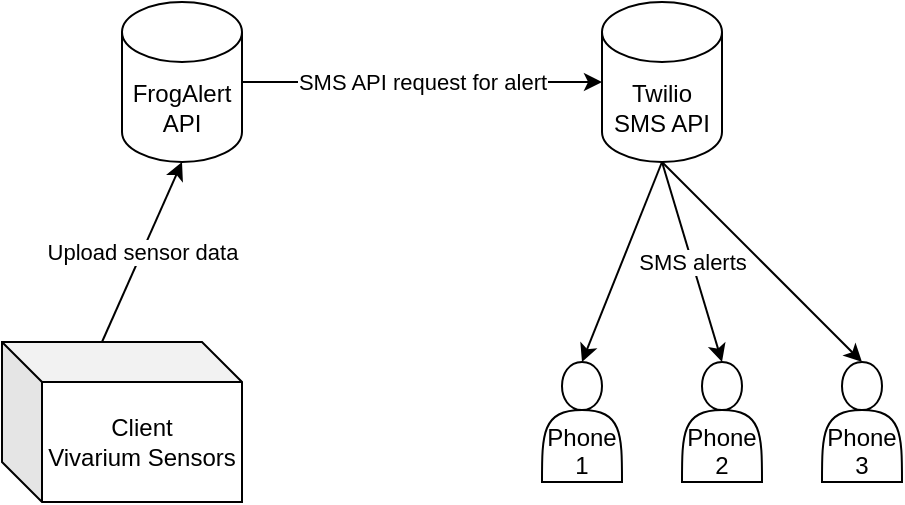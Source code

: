 <mxfile version="20.8.16" type="device"><diagram name="Page-1" id="Ct6GgEf2xrlqVQHZzSo-"><mxGraphModel dx="499" dy="373" grid="1" gridSize="10" guides="1" tooltips="1" connect="1" arrows="1" fold="1" page="1" pageScale="1" pageWidth="850" pageHeight="1100" math="0" shadow="0"><root><mxCell id="0"/><mxCell id="1" parent="0"/><mxCell id="TH3O3G2ijwwTKeBmCYEl-2" value="&lt;br&gt;&lt;br&gt;Phone 1" style="shape=actor;whiteSpace=wrap;html=1;" vertex="1" parent="1"><mxGeometry x="450" y="440" width="40" height="60" as="geometry"/></mxCell><mxCell id="TH3O3G2ijwwTKeBmCYEl-3" value="&lt;br&gt;&lt;br&gt;Phone&lt;br&gt;2" style="shape=actor;whiteSpace=wrap;html=1;" vertex="1" parent="1"><mxGeometry x="520" y="440" width="40" height="60" as="geometry"/></mxCell><mxCell id="TH3O3G2ijwwTKeBmCYEl-4" value="&lt;br&gt;&lt;br&gt;Phone&lt;br&gt;3" style="shape=actor;whiteSpace=wrap;html=1;" vertex="1" parent="1"><mxGeometry x="590" y="440" width="40" height="60" as="geometry"/></mxCell><mxCell id="TH3O3G2ijwwTKeBmCYEl-9" value="Upload sensor data" style="rounded=0;orthogonalLoop=1;jettySize=auto;html=1;exitX=0;exitY=0;exitDx=50;exitDy=0;exitPerimeter=0;entryX=0.5;entryY=1;entryDx=0;entryDy=0;entryPerimeter=0;" edge="1" parent="1" source="TH3O3G2ijwwTKeBmCYEl-5" target="TH3O3G2ijwwTKeBmCYEl-7"><mxGeometry relative="1" as="geometry"/></mxCell><mxCell id="TH3O3G2ijwwTKeBmCYEl-5" value="Client&lt;br&gt;Vivarium Sensors" style="shape=cube;whiteSpace=wrap;html=1;boundedLbl=1;backgroundOutline=1;darkOpacity=0.05;darkOpacity2=0.1;" vertex="1" parent="1"><mxGeometry x="180" y="430" width="120" height="80" as="geometry"/></mxCell><mxCell id="TH3O3G2ijwwTKeBmCYEl-10" value="SMS API request for alert" style="edgeStyle=none;rounded=0;orthogonalLoop=1;jettySize=auto;html=1;exitX=1;exitY=0.5;exitDx=0;exitDy=0;exitPerimeter=0;entryX=0;entryY=0.5;entryDx=0;entryDy=0;entryPerimeter=0;" edge="1" parent="1" source="TH3O3G2ijwwTKeBmCYEl-7" target="TH3O3G2ijwwTKeBmCYEl-8"><mxGeometry relative="1" as="geometry"/></mxCell><mxCell id="TH3O3G2ijwwTKeBmCYEl-7" value="FrogAlert API" style="shape=cylinder3;whiteSpace=wrap;html=1;boundedLbl=1;backgroundOutline=1;size=15;" vertex="1" parent="1"><mxGeometry x="240" y="260" width="60" height="80" as="geometry"/></mxCell><mxCell id="TH3O3G2ijwwTKeBmCYEl-11" value="SMS alerts" style="edgeStyle=none;rounded=0;orthogonalLoop=1;jettySize=auto;html=1;exitX=0.5;exitY=1;exitDx=0;exitDy=0;exitPerimeter=0;entryX=0.5;entryY=0;entryDx=0;entryDy=0;" edge="1" parent="1" source="TH3O3G2ijwwTKeBmCYEl-8" target="TH3O3G2ijwwTKeBmCYEl-3"><mxGeometry relative="1" as="geometry"/></mxCell><mxCell id="TH3O3G2ijwwTKeBmCYEl-12" style="edgeStyle=none;rounded=0;orthogonalLoop=1;jettySize=auto;html=1;exitX=0.5;exitY=1;exitDx=0;exitDy=0;exitPerimeter=0;entryX=0.5;entryY=0;entryDx=0;entryDy=0;" edge="1" parent="1" source="TH3O3G2ijwwTKeBmCYEl-8" target="TH3O3G2ijwwTKeBmCYEl-2"><mxGeometry relative="1" as="geometry"/></mxCell><mxCell id="TH3O3G2ijwwTKeBmCYEl-13" style="edgeStyle=none;rounded=0;orthogonalLoop=1;jettySize=auto;html=1;exitX=0.5;exitY=1;exitDx=0;exitDy=0;exitPerimeter=0;entryX=0.5;entryY=0;entryDx=0;entryDy=0;" edge="1" parent="1" source="TH3O3G2ijwwTKeBmCYEl-8" target="TH3O3G2ijwwTKeBmCYEl-4"><mxGeometry relative="1" as="geometry"/></mxCell><mxCell id="TH3O3G2ijwwTKeBmCYEl-8" value="Twilio SMS API" style="shape=cylinder3;whiteSpace=wrap;html=1;boundedLbl=1;backgroundOutline=1;size=15;" vertex="1" parent="1"><mxGeometry x="480" y="260" width="60" height="80" as="geometry"/></mxCell></root></mxGraphModel></diagram></mxfile>